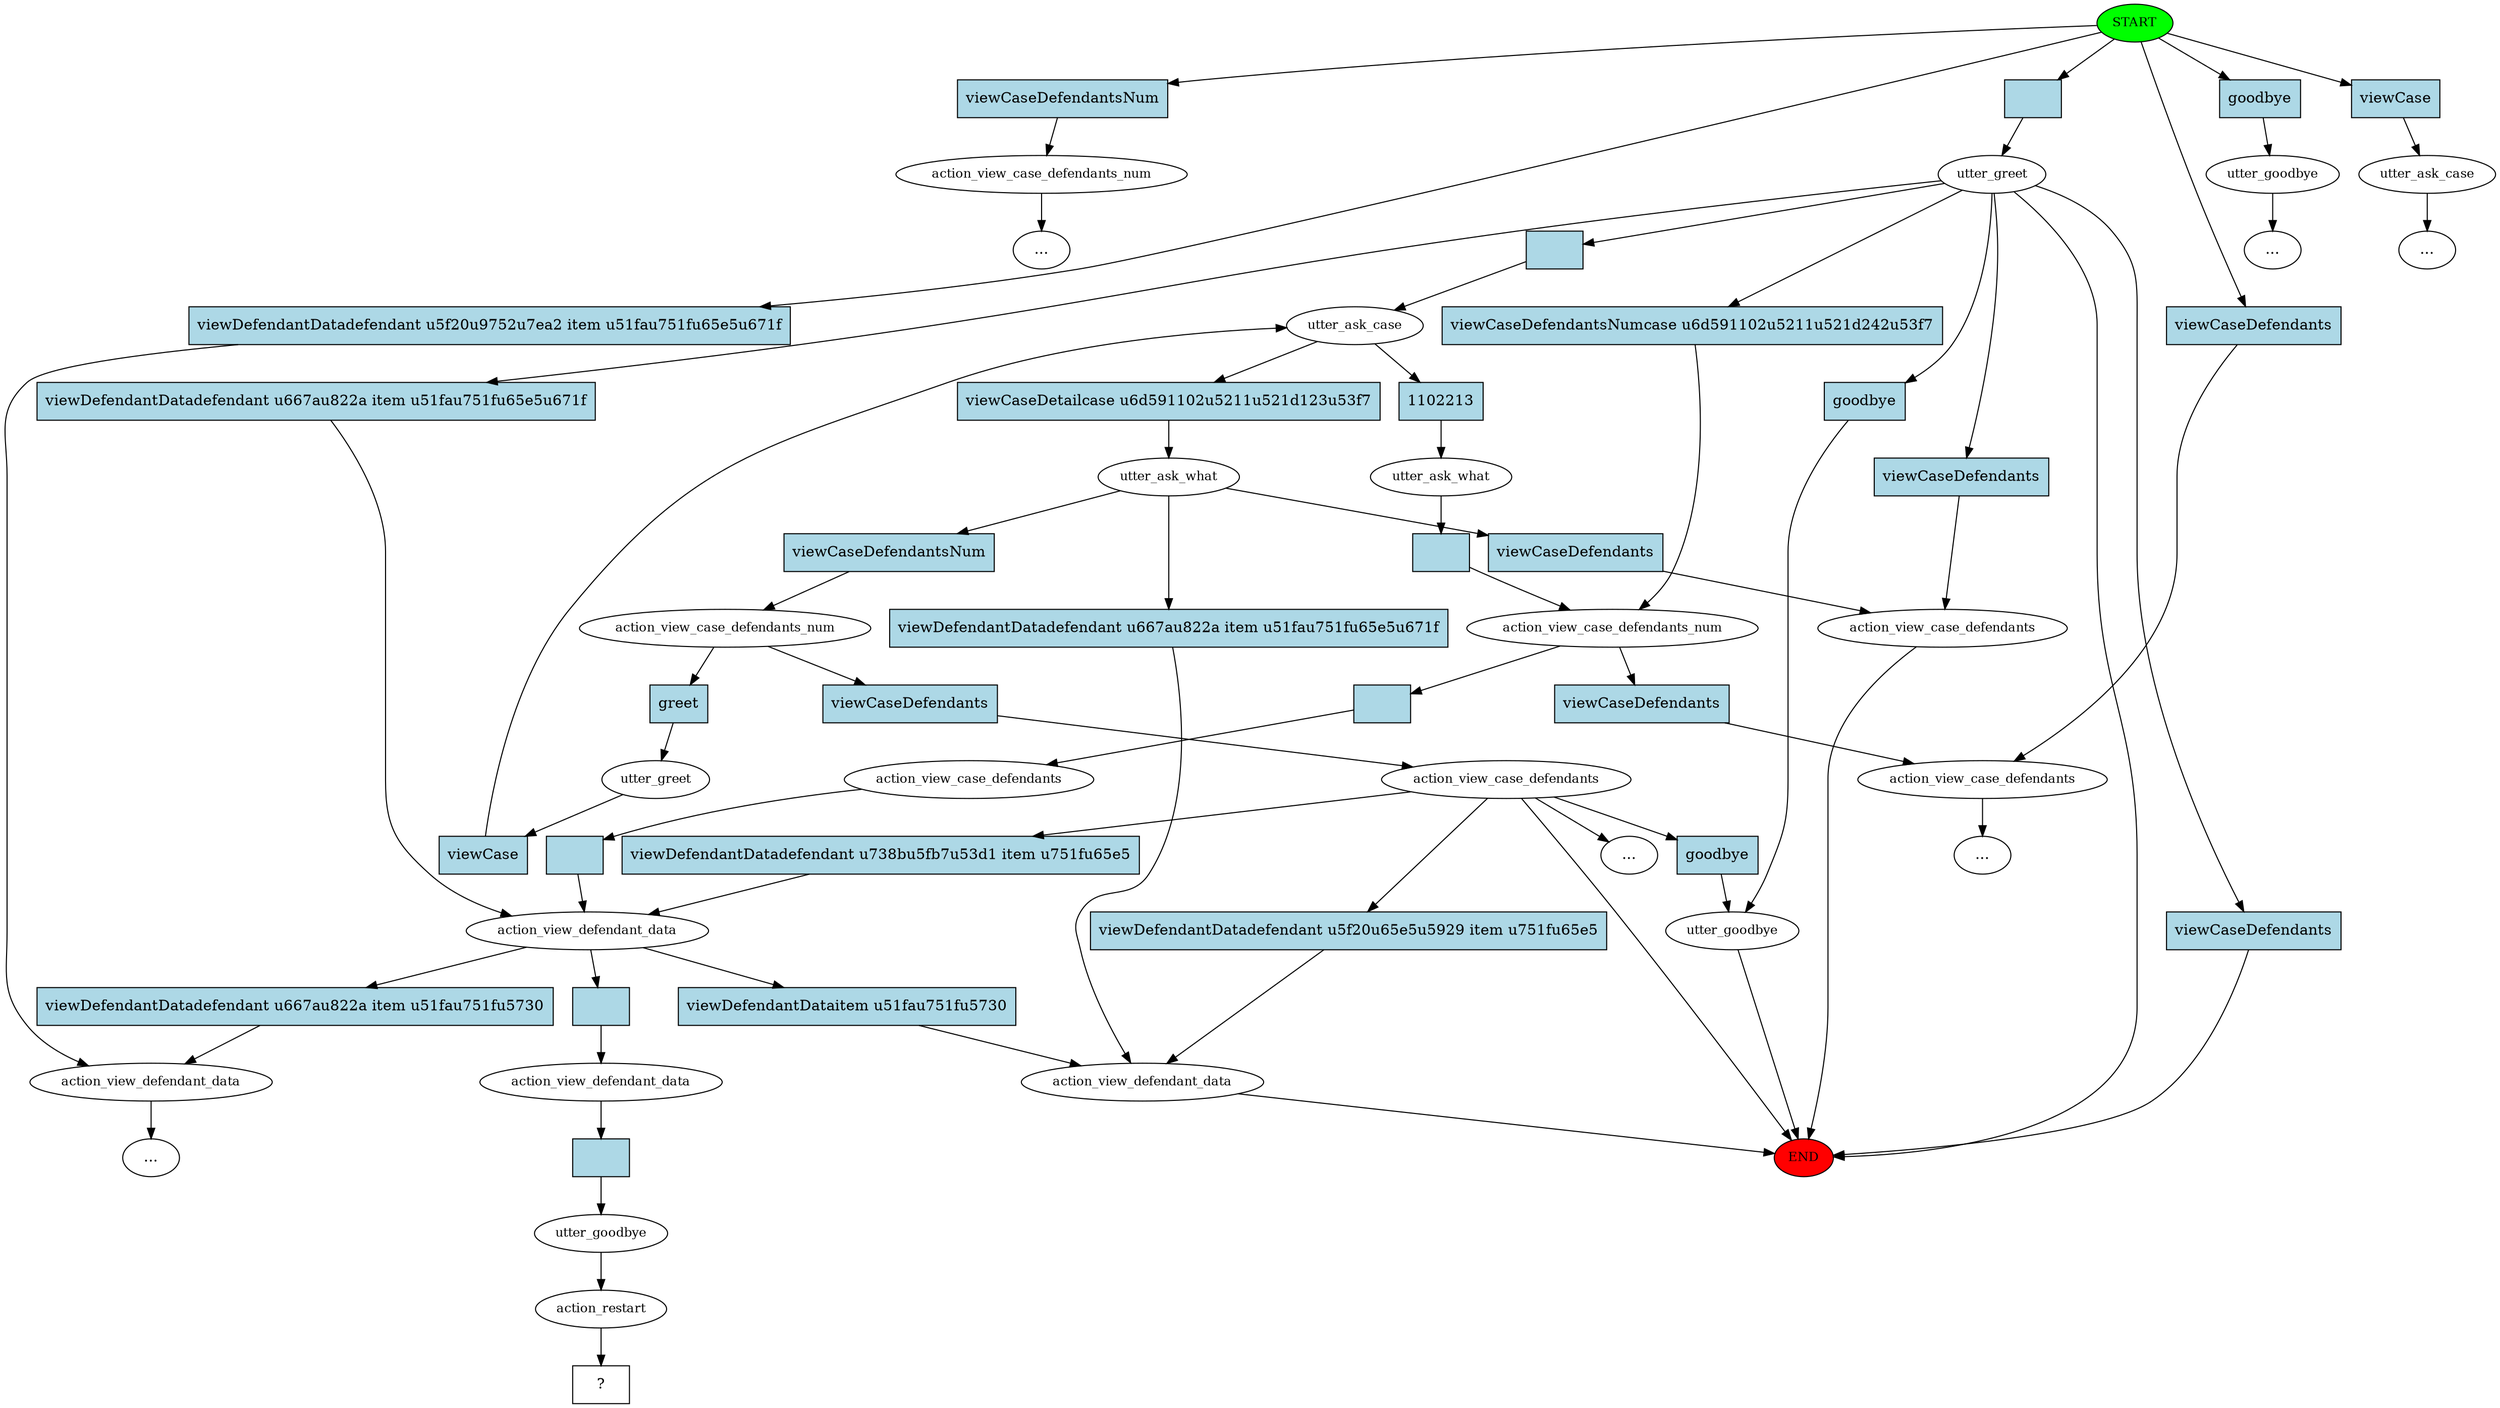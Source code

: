 digraph  {
0 [class="start active", fillcolor=green, fontsize=12, label=START, style=filled];
"-1" [class=end, fillcolor=red, fontsize=12, label=END, style=filled];
1 [class="", fontsize=12, label=action_view_case_defendants_num];
"-3" [class=ellipsis, label="..."];
2 [class="", fontsize=12, label=action_view_defendant_data];
3 [class=active, fontsize=12, label=utter_greet];
4 [class=active, fontsize=12, label=utter_ask_case];
5 [class="", fontsize=12, label=utter_ask_what];
6 [class="", fontsize=12, label=action_view_case_defendants_num];
7 [class="", fontsize=12, label=action_view_case_defendants];
8 [class="", fontsize=12, label=action_view_defendant_data];
12 [class="", fontsize=12, label=action_view_case_defendants];
14 [class="", fontsize=12, label=utter_goodbye];
24 [class="", fontsize=12, label=utter_greet];
"-5" [class=ellipsis, label="..."];
29 [class="", fontsize=12, label=utter_goodbye];
"-6" [class=ellipsis, label="..."];
31 [class=active, fontsize=12, label=action_view_case_defendants_num];
32 [class="", fontsize=12, label=action_view_case_defendants];
"-8" [class=ellipsis, label="..."];
41 [class="", fontsize=12, label=utter_ask_case];
"-9" [class=ellipsis, label="..."];
44 [class=active, fontsize=12, label=action_view_defendant_data];
"-12" [class=ellipsis, label="..."];
65 [class=active, fontsize=12, label=utter_ask_what];
67 [class=active, fontsize=12, label=action_view_case_defendants];
69 [class=active, fontsize=12, label=action_view_defendant_data];
70 [class=active, fontsize=12, label=utter_goodbye];
71 [class=active, fontsize=12, label=action_restart];
72 [class="intent dashed active", label="  ?  ", shape=rect];
73 [class=intent, fillcolor=lightblue, label=viewCaseDefendantsNum, shape=rect, style=filled];
74 [class=intent, fillcolor=lightblue, label="viewDefendantDatadefendant u5f20u9752u7ea2 item u51fau751fu65e5u671f", shape=rect, style=filled];
75 [class="intent active", fillcolor=lightblue, label="", shape=rect, style=filled];
76 [class=intent, fillcolor=lightblue, label=goodbye, shape=rect, style=filled];
77 [class=intent, fillcolor=lightblue, label=viewCase, shape=rect, style=filled];
78 [class=intent, fillcolor=lightblue, label=viewCaseDefendants, shape=rect, style=filled];
79 [class="intent active", fillcolor=lightblue, label="", shape=rect, style=filled];
80 [class=intent, fillcolor=lightblue, label=goodbye, shape=rect, style=filled];
81 [class=intent, fillcolor=lightblue, label="viewCaseDefendantsNumcase u6d591102u5211u521d242u53f7", shape=rect, style=filled];
82 [class=intent, fillcolor=lightblue, label=viewCaseDefendants, shape=rect, style=filled];
83 [class=intent, fillcolor=lightblue, label="viewDefendantDatadefendant u667au822a item u51fau751fu65e5u671f", shape=rect, style=filled];
84 [class=intent, fillcolor=lightblue, label=viewCaseDefendants, shape=rect, style=filled];
85 [class=intent, fillcolor=lightblue, label="viewCaseDetailcase u6d591102u5211u521d123u53f7", shape=rect, style=filled];
86 [class="intent active", fillcolor=lightblue, label=1102213, shape=rect, style=filled];
87 [class=intent, fillcolor=lightblue, label=viewCaseDefendantsNum, shape=rect, style=filled];
88 [class=intent, fillcolor=lightblue, label=viewCaseDefendants, shape=rect, style=filled];
89 [class=intent, fillcolor=lightblue, label="viewDefendantDatadefendant u667au822a item u51fau751fu65e5u671f", shape=rect, style=filled];
90 [class=intent, fillcolor=lightblue, label=viewCaseDefendants, shape=rect, style=filled];
91 [class=intent, fillcolor=lightblue, label=greet, shape=rect, style=filled];
92 [class=intent, fillcolor=lightblue, label="viewDefendantDatadefendant u5f20u65e5u5929 item u751fu65e5", shape=rect, style=filled];
93 [class=intent, fillcolor=lightblue, label=goodbye, shape=rect, style=filled];
94 [class=intent, fillcolor=lightblue, label="viewDefendantDatadefendant u738bu5fb7u53d1 item u751fu65e5", shape=rect, style=filled];
95 [class=intent, fillcolor=lightblue, label=viewCase, shape=rect, style=filled];
96 [class=intent, fillcolor=lightblue, label=viewCaseDefendants, shape=rect, style=filled];
97 [class="intent active", fillcolor=lightblue, label="", shape=rect, style=filled];
98 [class=intent, fillcolor=lightblue, label="viewDefendantDatadefendant u667au822a item u51fau751fu5730", shape=rect, style=filled];
99 [class=intent, fillcolor=lightblue, label="viewDefendantDataitem u51fau751fu5730", shape=rect, style=filled];
100 [class="intent active", fillcolor=lightblue, label="", shape=rect, style=filled];
101 [class="intent active", fillcolor=lightblue, label="", shape=rect, style=filled];
102 [class="intent active", fillcolor=lightblue, label="", shape=rect, style=filled];
103 [class="intent active", fillcolor=lightblue, label="", shape=rect, style=filled];
0 -> 73  [class="", key=0];
0 -> 74  [class="", key=0];
0 -> 75  [class=active, key=0];
0 -> 76  [class="", key=0];
0 -> 77  [class="", key=0];
0 -> 78  [class="", key=0];
1 -> "-3"  [class="", key=NONE, label=""];
2 -> "-12"  [class="", key=NONE, label=""];
3 -> "-1"  [class="", key=NONE, label=""];
3 -> 79  [class=active, key=0];
3 -> 80  [class="", key=0];
3 -> 81  [class="", key=0];
3 -> 82  [class="", key=0];
3 -> 83  [class="", key=0];
3 -> 84  [class="", key=0];
4 -> 85  [class="", key=0];
4 -> 86  [class=active, key=0];
5 -> 87  [class="", key=0];
5 -> 88  [class="", key=0];
5 -> 89  [class="", key=0];
6 -> 90  [class="", key=0];
6 -> 91  [class="", key=0];
7 -> "-1"  [class="", key=NONE, label=""];
7 -> "-5"  [class="", key=NONE, label=""];
7 -> 92  [class="", key=0];
7 -> 93  [class="", key=0];
7 -> 94  [class="", key=0];
8 -> "-1"  [class="", key=NONE, label=""];
12 -> "-1"  [class="", key=NONE, label=""];
14 -> "-1"  [class="", key=NONE, label=""];
24 -> 95  [class="", key=0];
29 -> "-6"  [class="", key=NONE, label=""];
31 -> 96  [class="", key=0];
31 -> 97  [class=active, key=0];
32 -> "-8"  [class="", key=NONE, label=""];
41 -> "-9"  [class="", key=NONE, label=""];
44 -> 98  [class="", key=0];
44 -> 99  [class="", key=0];
44 -> 100  [class=active, key=0];
65 -> 101  [class=active, key=0];
67 -> 102  [class=active, key=0];
69 -> 103  [class=active, key=0];
70 -> 71  [class=active, key=NONE, label=""];
71 -> 72  [class=active, key=NONE, label=""];
73 -> 1  [class="", key=0];
74 -> 2  [class="", key=0];
75 -> 3  [class=active, key=0];
76 -> 29  [class="", key=0];
77 -> 41  [class="", key=0];
78 -> 32  [class="", key=0];
79 -> 4  [class=active, key=0];
80 -> 14  [class="", key=0];
81 -> 31  [class="", key=0];
82 -> "-1"  [class="", key=0];
83 -> 44  [class="", key=0];
84 -> 12  [class="", key=0];
85 -> 5  [class="", key=0];
86 -> 65  [class=active, key=0];
87 -> 6  [class="", key=0];
88 -> 12  [class="", key=0];
89 -> 8  [class="", key=0];
90 -> 7  [class="", key=0];
91 -> 24  [class="", key=0];
92 -> 8  [class="", key=0];
93 -> 14  [class="", key=0];
94 -> 44  [class="", key=0];
95 -> 4  [class="", key=0];
96 -> 32  [class="", key=0];
97 -> 67  [class=active, key=0];
98 -> 2  [class="", key=0];
99 -> 8  [class="", key=0];
100 -> 69  [class=active, key=0];
101 -> 31  [class=active, key=0];
102 -> 44  [class=active, key=0];
103 -> 70  [class=active, key=0];
}
